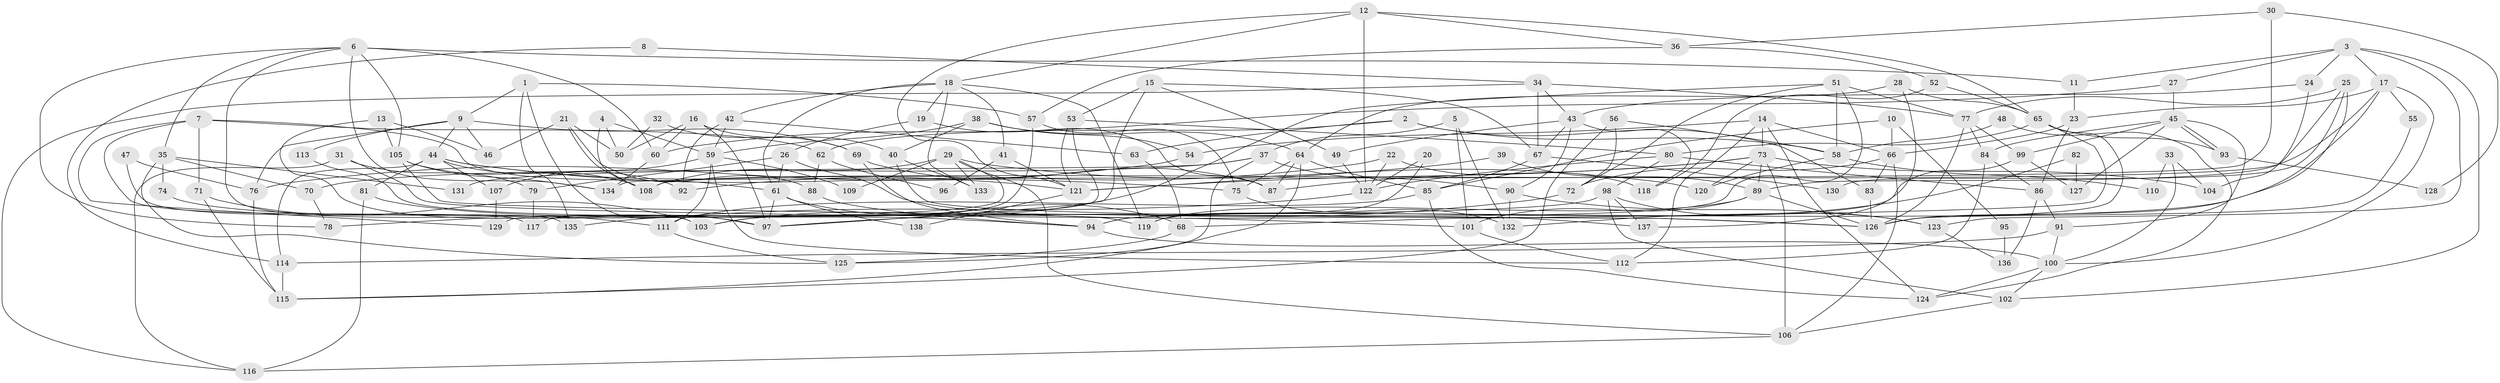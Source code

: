 // coarse degree distribution, {8: 0.08045977011494253, 5: 0.11494252873563218, 7: 0.14942528735632185, 3: 0.21839080459770116, 6: 0.11494252873563218, 4: 0.16091954022988506, 2: 0.09195402298850575, 9: 0.04597701149425287, 11: 0.022988505747126436}
// Generated by graph-tools (version 1.1) at 2025/42/03/06/25 10:42:01]
// undirected, 138 vertices, 276 edges
graph export_dot {
graph [start="1"]
  node [color=gray90,style=filled];
  1;
  2;
  3;
  4;
  5;
  6;
  7;
  8;
  9;
  10;
  11;
  12;
  13;
  14;
  15;
  16;
  17;
  18;
  19;
  20;
  21;
  22;
  23;
  24;
  25;
  26;
  27;
  28;
  29;
  30;
  31;
  32;
  33;
  34;
  35;
  36;
  37;
  38;
  39;
  40;
  41;
  42;
  43;
  44;
  45;
  46;
  47;
  48;
  49;
  50;
  51;
  52;
  53;
  54;
  55;
  56;
  57;
  58;
  59;
  60;
  61;
  62;
  63;
  64;
  65;
  66;
  67;
  68;
  69;
  70;
  71;
  72;
  73;
  74;
  75;
  76;
  77;
  78;
  79;
  80;
  81;
  82;
  83;
  84;
  85;
  86;
  87;
  88;
  89;
  90;
  91;
  92;
  93;
  94;
  95;
  96;
  97;
  98;
  99;
  100;
  101;
  102;
  103;
  104;
  105;
  106;
  107;
  108;
  109;
  110;
  111;
  112;
  113;
  114;
  115;
  116;
  117;
  118;
  119;
  120;
  121;
  122;
  123;
  124;
  125;
  126;
  127;
  128;
  129;
  130;
  131;
  132;
  133;
  134;
  135;
  136;
  137;
  138;
  1 -- 97;
  1 -- 9;
  1 -- 57;
  1 -- 135;
  2 -- 58;
  2 -- 63;
  2 -- 62;
  2 -- 83;
  3 -- 102;
  3 -- 123;
  3 -- 11;
  3 -- 17;
  3 -- 24;
  3 -- 27;
  4 -- 50;
  4 -- 108;
  4 -- 59;
  5 -- 101;
  5 -- 132;
  5 -- 37;
  6 -- 60;
  6 -- 11;
  6 -- 35;
  6 -- 78;
  6 -- 103;
  6 -- 105;
  6 -- 134;
  7 -- 62;
  7 -- 117;
  7 -- 61;
  7 -- 71;
  7 -- 129;
  8 -- 114;
  8 -- 34;
  9 -- 44;
  9 -- 69;
  9 -- 46;
  9 -- 76;
  9 -- 113;
  10 -- 85;
  10 -- 66;
  10 -- 95;
  11 -- 23;
  12 -- 121;
  12 -- 65;
  12 -- 18;
  12 -- 36;
  12 -- 122;
  13 -- 97;
  13 -- 105;
  13 -- 46;
  14 -- 66;
  14 -- 73;
  14 -- 54;
  14 -- 112;
  14 -- 124;
  15 -- 67;
  15 -- 49;
  15 -- 53;
  15 -- 97;
  16 -- 97;
  16 -- 40;
  16 -- 50;
  16 -- 60;
  17 -- 100;
  17 -- 23;
  17 -- 55;
  17 -- 94;
  17 -- 108;
  18 -- 61;
  18 -- 19;
  18 -- 41;
  18 -- 42;
  18 -- 119;
  18 -- 133;
  19 -- 87;
  19 -- 26;
  20 -- 119;
  20 -- 122;
  21 -- 108;
  21 -- 46;
  21 -- 50;
  21 -- 88;
  22 -- 122;
  22 -- 92;
  22 -- 118;
  23 -- 66;
  23 -- 86;
  24 -- 43;
  24 -- 104;
  25 -- 77;
  25 -- 89;
  25 -- 126;
  25 -- 130;
  26 -- 137;
  26 -- 61;
  26 -- 79;
  27 -- 45;
  27 -- 60;
  28 -- 64;
  28 -- 65;
  28 -- 137;
  29 -- 108;
  29 -- 133;
  29 -- 78;
  29 -- 106;
  29 -- 109;
  29 -- 120;
  30 -- 36;
  30 -- 134;
  30 -- 128;
  31 -- 101;
  31 -- 116;
  31 -- 79;
  32 -- 69;
  32 -- 50;
  33 -- 100;
  33 -- 104;
  33 -- 110;
  34 -- 77;
  34 -- 43;
  34 -- 67;
  34 -- 116;
  35 -- 70;
  35 -- 74;
  35 -- 125;
  35 -- 131;
  36 -- 57;
  36 -- 52;
  37 -- 125;
  37 -- 70;
  37 -- 90;
  37 -- 131;
  38 -- 59;
  38 -- 64;
  38 -- 40;
  38 -- 54;
  39 -- 89;
  39 -- 121;
  40 -- 126;
  40 -- 133;
  41 -- 121;
  41 -- 96;
  42 -- 59;
  42 -- 63;
  42 -- 92;
  43 -- 67;
  43 -- 118;
  43 -- 49;
  43 -- 90;
  44 -- 81;
  44 -- 107;
  44 -- 75;
  44 -- 92;
  44 -- 114;
  44 -- 121;
  45 -- 93;
  45 -- 93;
  45 -- 84;
  45 -- 91;
  45 -- 99;
  45 -- 127;
  47 -- 135;
  47 -- 76;
  48 -- 58;
  48 -- 124;
  49 -- 122;
  51 -- 103;
  51 -- 58;
  51 -- 72;
  51 -- 77;
  51 -- 94;
  52 -- 65;
  52 -- 118;
  53 -- 121;
  53 -- 80;
  53 -- 129;
  54 -- 76;
  55 -- 126;
  56 -- 72;
  56 -- 115;
  56 -- 58;
  57 -- 75;
  57 -- 117;
  58 -- 120;
  58 -- 110;
  59 -- 112;
  59 -- 107;
  59 -- 109;
  59 -- 111;
  60 -- 134;
  61 -- 68;
  61 -- 97;
  61 -- 138;
  62 -- 88;
  62 -- 96;
  63 -- 68;
  64 -- 85;
  64 -- 115;
  64 -- 75;
  64 -- 87;
  65 -- 126;
  65 -- 80;
  65 -- 68;
  65 -- 93;
  66 -- 83;
  66 -- 72;
  66 -- 106;
  67 -- 85;
  67 -- 130;
  68 -- 125;
  69 -- 94;
  69 -- 87;
  70 -- 78;
  71 -- 103;
  71 -- 115;
  72 -- 97;
  73 -- 106;
  73 -- 89;
  73 -- 87;
  73 -- 104;
  73 -- 120;
  73 -- 121;
  74 -- 111;
  75 -- 132;
  76 -- 115;
  77 -- 126;
  77 -- 84;
  77 -- 99;
  79 -- 117;
  80 -- 86;
  80 -- 98;
  80 -- 122;
  81 -- 94;
  81 -- 116;
  82 -- 132;
  82 -- 127;
  83 -- 126;
  84 -- 86;
  84 -- 112;
  85 -- 111;
  85 -- 124;
  86 -- 91;
  86 -- 136;
  88 -- 94;
  89 -- 119;
  89 -- 126;
  89 -- 101;
  90 -- 123;
  90 -- 132;
  91 -- 114;
  91 -- 100;
  93 -- 128;
  94 -- 100;
  95 -- 136;
  98 -- 102;
  98 -- 103;
  98 -- 123;
  98 -- 137;
  99 -- 119;
  99 -- 127;
  100 -- 102;
  100 -- 124;
  101 -- 112;
  102 -- 106;
  105 -- 134;
  105 -- 108;
  105 -- 126;
  106 -- 116;
  107 -- 129;
  111 -- 125;
  113 -- 119;
  114 -- 115;
  121 -- 138;
  122 -- 135;
  123 -- 136;
}
